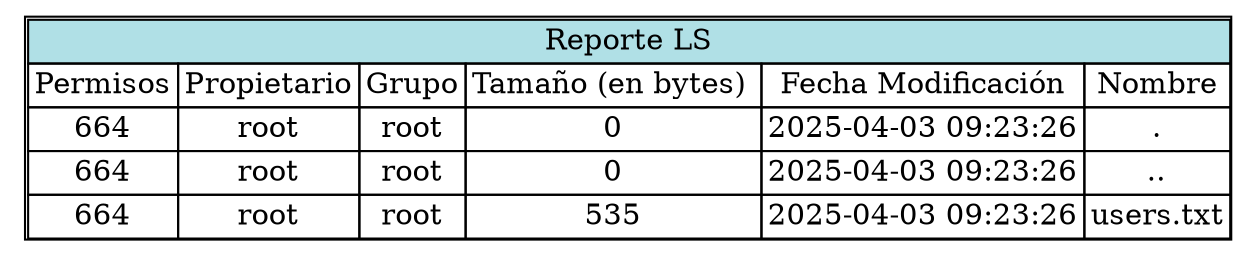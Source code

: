 digraph G {
node [shape=plaintext];
fontname="Courier New";
lsTable [label=<
<table border='1' cellborder='1' cellspacing='0'>
<tr><td bgcolor="PowderBlue" colspan='7'>Reporte LS</td></tr>
<tr><td>Permisos</td><td>Propietario</td><td>Grupo</td><td>Tamaño (en bytes) </td><td>Fecha Modificación</td><td>Nombre</td></tr>
<tr><td>664</td><td>root</td><td>root</td><td>0</td><td>2025-04-03 09:23:26</td><td>.</td></tr>
<tr><td>664</td><td>root</td><td>root</td><td>0</td><td>2025-04-03 09:23:26</td><td>..</td></tr>
<tr><td>664</td><td>root</td><td>root</td><td>535</td><td>2025-04-03 09:23:26</td><td>users.txt</td></tr>
</table>
>];
}
